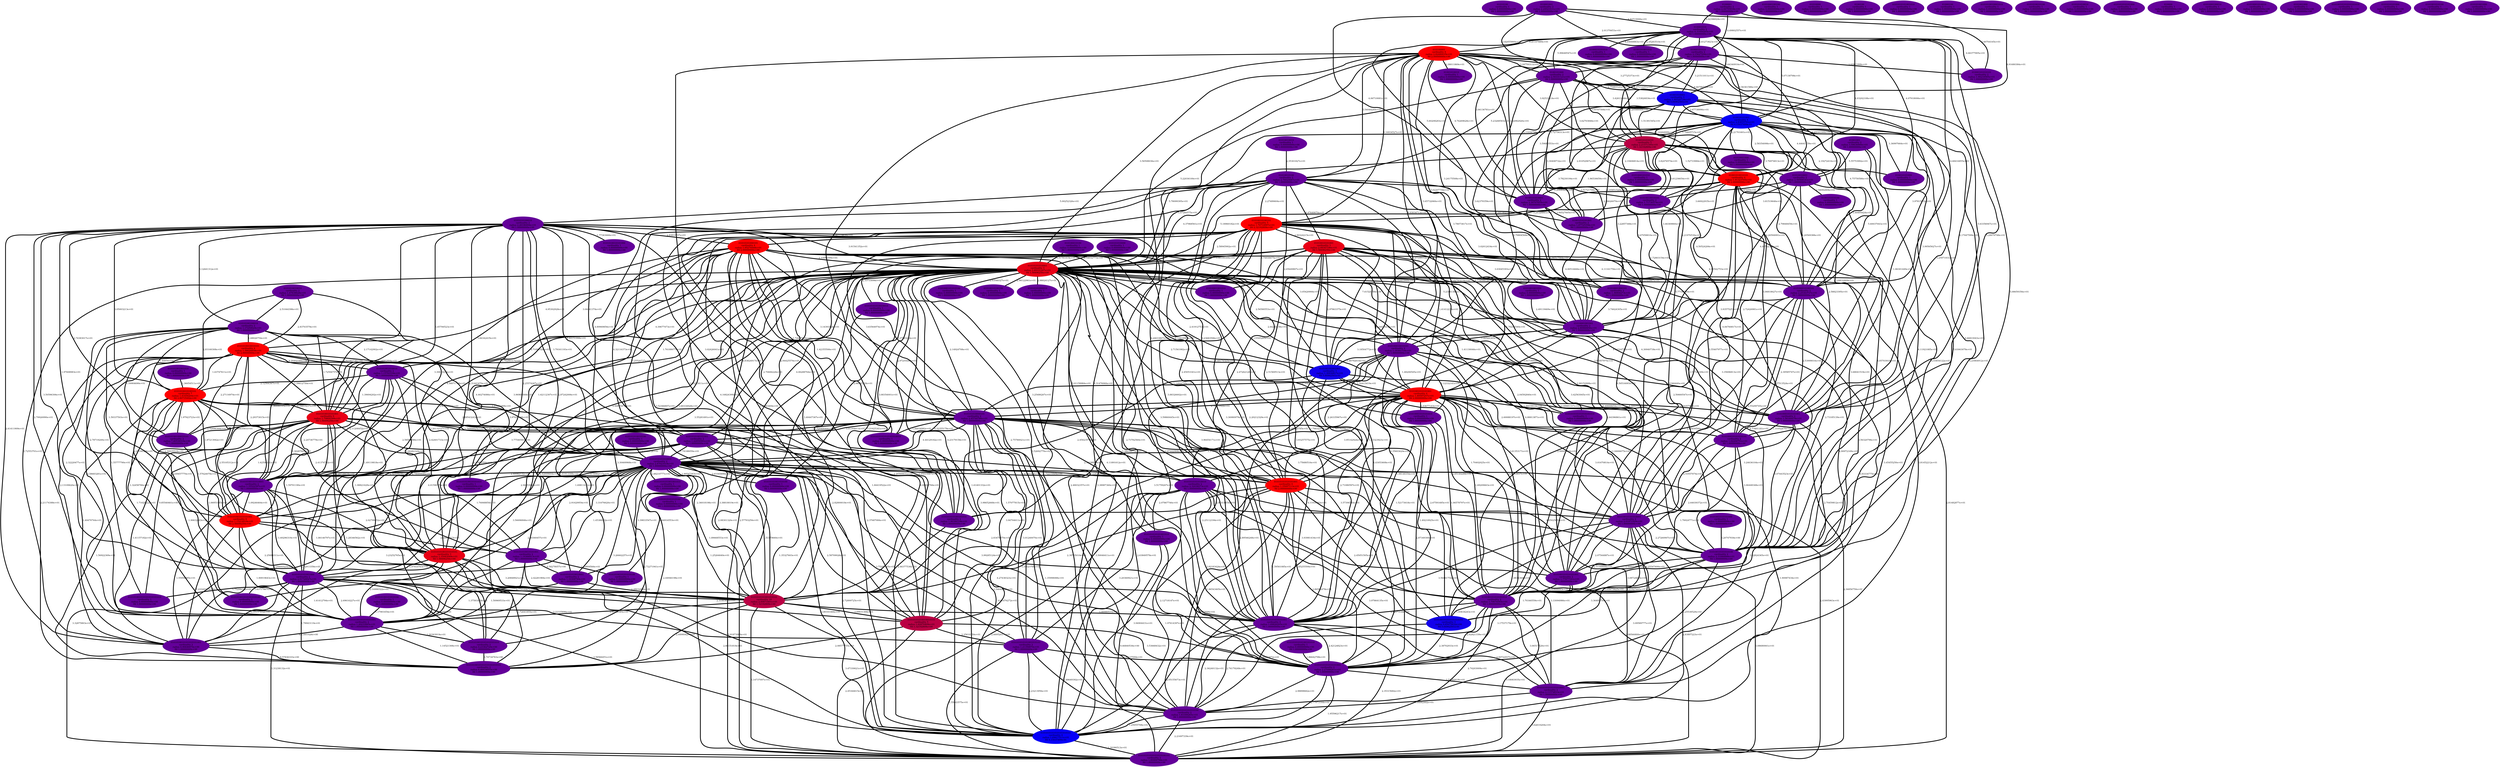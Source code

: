 graph parent_cardinality_optimal_26 {
    edge[style=solid, penwidth="5", labeldistance="10"]
    01010100 [label="01010100\ncardinality 1\nradius 0.00000000e+00\nlfd 1.00000000e+00", color="#64009A", style="filled"]
    01010100100010 [label="01010100100010\ncardinality 2\nradius 1.17250629e+01\nlfd 1.00000000e+00", color="#64009A", style="filled"]
    01001010010 [label="01001010010\ncardinality 1\nradius 0.00000000e+00\nlfd 1.00000000e+00", color="#64009A", style="filled"]
    0100101010101 [label="0100101010101\ncardinality 5\nradius 2.21571185e+01\nlfd 1.32192809e+00", color="#BA0044", style="filled"]
    0101010101010101010010 [label="0101010101010101010010\ncardinality 1\nradius 0.00000000e+00\nlfd 1.00000000e+00", color="#64009A", style="filled"]
    0101000100100 [label="0101000100100\ncardinality 1\nradius 0.00000000e+00\nlfd 1.00000000e+00", color="#64009A", style="filled"]
    010100101010101010101 [label="010100101010101010101\ncardinality 3\nradius 9.85075632e+00\nlfd 5.84962501e-01", color="#1300EB", style="filled"]
    010101010010101001 [label="010101010010101001\ncardinality 2\nradius 1.19366913e+01\nlfd 1.00000000e+00", color="#64009A", style="filled"]
    01010101010101010100101 [label="01010101010101010100101\ncardinality 2\nradius 1.60466788e+01\nlfd 1.00000000e+00", color="#64009A", style="filled"]
    01010101010010010101 [label="01010101010010010101\ncardinality 5\nradius 1.62870409e+01\nlfd 1.32192809e+00", color="#BA0044", style="filled"]
    010101010101010101010 [label="010101010101010101010\ncardinality 1\nradius 0.00000000e+00\nlfd 1.00000000e+00", color="#64009A", style="filled"]
    010100010010101 [label="010100010010101\ncardinality 2\nradius 1.18361734e+01\nlfd 1.00000000e+00", color="#64009A", style="filled"]
    01010000 [label="01010000\ncardinality 1\nradius 0.00000000e+00\nlfd 1.00000000e+00", color="#64009A", style="filled"]
    010101010101001010101 [label="010101010101001010101\ncardinality 2\nradius 1.21356870e+01\nlfd 1.00000000e+00", color="#64009A", style="filled"]
    010101010100101010 [label="010101010100101010\ncardinality 2\nradius 1.90390336e+01\nlfd 1.00000000e+00", color="#64009A", style="filled"]
    0101010101010100 [label="0101010101010100\ncardinality 1\nradius 0.00000000e+00\nlfd 1.00000000e+00", color="#64009A", style="filled"]
    010101001010010 [label="010101001010010\ncardinality 2\nradius 1.15763336e+01\nlfd 1.00000000e+00", color="#64009A", style="filled"]
    01010010101010001 [label="01010010101010001\ncardinality 2\nradius 2.01971929e+01\nlfd 1.00000000e+00", color="#64009A", style="filled"]
    0101010101001000 [label="0101010101001000\ncardinality 2\nradius 2.01726027e+01\nlfd 1.00000000e+00", color="#64009A", style="filled"]
    0100100 [label="0100100\ncardinality 1\nradius 0.00000000e+00\nlfd 1.00000000e+00", color="#64009A", style="filled"]
    0100001 [label="0100001\ncardinality 2\nradius 2.44755838e+01\nlfd 1.00000000e+00", color="#64009A", style="filled"]
    01001001 [label="01001001\ncardinality 2\nradius 3.59636900e+01\nlfd 1.00000000e+00", color="#64009A", style="filled"]
    0101010101001010 [label="0101010101001010\ncardinality 1\nradius 0.00000000e+00\nlfd 1.00000000e+00", color="#64009A", style="filled"]
    01000101010 [label="01000101010\ncardinality 2\nradius 2.15627294e+01\nlfd 1.00000000e+00", color="#64009A", style="filled"]
    0101010100101010101 [label="0101010100101010101\ncardinality 3\nradius 1.35083049e+01\nlfd 1.58496250e+00", color="#E80016", style="filled"]
    01000100 [label="01000100\ncardinality 1\nradius 0.00000000e+00\nlfd 1.00000000e+00", color="#64009A", style="filled"]
    0101010101010101001 [label="0101010101010101001\ncardinality 4\nradius 1.69826205e+01\nlfd 1.00000000e+00", color="#64009A", style="filled"]
    0101010010001010 [label="0101010010001010\ncardinality 1\nradius 0.00000000e+00\nlfd 1.00000000e+00", color="#64009A", style="filled"]
    0101001010101000 [label="0101001010101000\ncardinality 1\nradius 0.00000000e+00\nlfd 1.00000000e+00", color="#64009A", style="filled"]
    0101010101001010101 [label="0101010101001010101\ncardinality 10\nradius 2.00871601e+01\nlfd 1.32192809e+00", color="#BA0044", style="filled"]
    01010101010100101010 [label="01010101010100101010\ncardinality 1\nradius 0.00000000e+00\nlfd 1.00000000e+00", color="#64009A", style="filled"]
    010101001010101010100 [label="010101001010101010100\ncardinality 1\nradius 0.00000000e+00\nlfd 1.00000000e+00", color="#64009A", style="filled"]
    0101000101010100 [label="0101000101010100\ncardinality 1\nradius 0.00000000e+00\nlfd 1.00000000e+00", color="#64009A", style="filled"]
    01010001010101010 [label="01010001010101010\ncardinality 1\nradius 0.00000000e+00\nlfd 1.00000000e+00", color="#64009A", style="filled"]
    0100101000 [label="0100101000\ncardinality 2\nradius 2.50331121e+01\nlfd 1.00000000e+00", color="#64009A", style="filled"]
    0101001010101001 [label="0101001010101001\ncardinality 4\nradius 1.89597257e+01\nlfd 2.00000000e+00", color="#FD0001", style="filled"]
    01001010001 [label="01001010001\ncardinality 3\nradius 1.90520734e+01\nlfd 5.84962501e-01", color="#1300EB", style="filled"]
    01010101010001 [label="01010101010001\ncardinality 3\nradius 3.49331247e+01\nlfd 1.58496250e+00", color="#E80016", style="filled"]
    010010101000 [label="010010101000\ncardinality 1\nradius 0.00000000e+00\nlfd 1.00000000e+00", color="#64009A", style="filled"]
    01010100101010001 [label="01010100101010001\ncardinality 2\nradius 1.35522397e+01\nlfd 1.00000000e+00", color="#64009A", style="filled"]
    0101010101010101000 [label="0101010101010101000\ncardinality 2\nradius 2.27098261e+01\nlfd 1.00000000e+00", color="#64009A", style="filled"]
    0101010010010 [label="0101010010010\ncardinality 2\nradius 1.47838628e+01\nlfd 1.00000000e+00", color="#64009A", style="filled"]
    010100010100 [label="010100010100\ncardinality 1\nradius 0.00000000e+00\nlfd 1.00000000e+00", color="#64009A", style="filled"]
    0101010010100 [label="0101010010100\ncardinality 1\nradius 0.00000000e+00\nlfd 1.00000000e+00", color="#64009A", style="filled"]
    010101010010 [label="010101010010\ncardinality 1\nradius 0.00000000e+00\nlfd 1.00000000e+00", color="#64009A", style="filled"]
    01010001010101001 [label="01010001010101001\ncardinality 2\nradius 1.56160078e+01\nlfd 1.00000000e+00", color="#64009A", style="filled"]
    01010101000101 [label="01010101000101\ncardinality 4\nradius 1.95274448e+01\nlfd 2.00000000e+00", color="#FD0001", style="filled"]
    01010101010010001 [label="01010101010010001\ncardinality 2\nradius 1.10308749e+01\nlfd 1.00000000e+00", color="#64009A", style="filled"]
    010101010101000 [label="010101010101000\ncardinality 1\nradius 0.00000000e+00\nlfd 1.00000000e+00", color="#64009A", style="filled"]
    0101010010010101 [label="0101010010010101\ncardinality 4\nradius 1.58626858e+01\nlfd 2.00000000e+00", color="#FD0001", style="filled"]
    01000101010101 [label="01000101010101\ncardinality 2\nradius 1.90218585e+01\nlfd 1.00000000e+00", color="#64009A", style="filled"]
    010101001010101010101010 [label="010101001010101010101010\ncardinality 1\nradius 0.00000000e+00\nlfd 1.00000000e+00", color="#64009A", style="filled"]
    010000 [label="010000\ncardinality 1\nradius 0.00000000e+00\nlfd 1.00000000e+00", color="#64009A", style="filled"]
    010100101010101001 [label="010100101010101001\ncardinality 2\nradius 1.77977161e+01\nlfd 1.00000000e+00", color="#64009A", style="filled"]
    0101000100010 [label="0101000100010\ncardinality 1\nradius 0.00000000e+00\nlfd 1.00000000e+00", color="#64009A", style="filled"]
    01010101010101001 [label="01010101010101001\ncardinality 4\nradius 1.35097113e+01\nlfd 2.00000000e+00", color="#FD0001", style="filled"]
    010101010010101010 [label="010101010010101010\ncardinality 1\nradius 0.00000000e+00\nlfd 1.00000000e+00", color="#64009A", style="filled"]
    010100010100101 [label="010100010100101\ncardinality 2\nradius 2.25343737e+01\nlfd 1.00000000e+00", color="#64009A", style="filled"]
    01010100101010101001 [label="01010100101010101001\ncardinality 2\nradius 1.20233065e+01\nlfd 1.00000000e+00", color="#64009A", style="filled"]
    010001010 [label="010001010\ncardinality 2\nradius 4.31950205e+01\nlfd 1.00000000e+00", color="#64009A", style="filled"]
    01010001000101 [label="01010001000101\ncardinality 2\nradius 1.36904273e+01\nlfd 1.00000000e+00", color="#64009A", style="filled"]
    0101010010101010101010 [label="0101010010101010101010\ncardinality 2\nradius 4.23362729e+00\nlfd 1.00000000e+00", color="#64009A", style="filled"]
    0100101010100 [label="0100101010100\ncardinality 1\nradius 0.00000000e+00\nlfd 1.00000000e+00", color="#64009A", style="filled"]
    0101010010101010100 [label="0101010010101010100\ncardinality 1\nradius 0.00000000e+00\nlfd 1.00000000e+00", color="#64009A", style="filled"]
    01010001010010 [label="01010001010010\ncardinality 1\nradius 0.00000000e+00\nlfd 1.00000000e+00", color="#64009A", style="filled"]
    01001010101001 [label="01001010101001\ncardinality 2\nradius 1.87725358e+01\nlfd 1.00000000e+00", color="#64009A", style="filled"]
    0101010100010 [label="0101010100010\ncardinality 2\nradius 2.26186494e+01\nlfd 1.00000000e+00", color="#64009A", style="filled"]
    01010101001010100 [label="01010101001010100\ncardinality 1\nradius 0.00000000e+00\nlfd 1.00000000e+00", color="#64009A", style="filled"]
    01010001000 [label="01010001000\ncardinality 1\nradius 0.00000000e+00\nlfd 1.00000000e+00", color="#64009A", style="filled"]
    010010101001 [label="010010101001\ncardinality 4\nradius 2.83855791e+01\nlfd 4.15037499e-01", color="#0700F7", style="filled"]
    010101001001010 [label="010101001001010\ncardinality 1\nradius 0.00000000e+00\nlfd 1.00000000e+00", color="#64009A", style="filled"]
    0100010101010 [label="0100010101010\ncardinality 1\nradius 0.00000000e+00\nlfd 1.00000000e+00", color="#64009A", style="filled"]
    0101001000 [label="0101001000\ncardinality 1\nradius 0.00000000e+00\nlfd 1.00000000e+00", color="#64009A", style="filled"]
    01010010100100 [label="01010010100100\ncardinality 1\nradius 0.00000000e+00\nlfd 1.00000000e+00", color="#64009A", style="filled"]
    0100101001010 [label="0100101001010\ncardinality 1\nradius 0.00000000e+00\nlfd 1.00000000e+00", color="#64009A", style="filled"]
    01010100101010100 [label="01010100101010100\ncardinality 1\nradius 0.00000000e+00\nlfd 1.00000000e+00", color="#64009A", style="filled"]
    0101010100101001 [label="0101010100101001\ncardinality 2\nradius 1.22859391e+01\nlfd 1.00000000e+00", color="#64009A", style="filled"]
    010101010101001010 [label="010101010101001010\ncardinality 1\nradius 0.00000000e+00\nlfd 1.00000000e+00", color="#64009A", style="filled"]
    010100101010101010 [label="010100101010101010\ncardinality 2\nradius 1.79074593e+01\nlfd 1.00000000e+00", color="#64009A", style="filled"]
    01010010010 [label="01010010010\ncardinality 1\nradius 0.00000000e+00\nlfd 1.00000000e+00", color="#64009A", style="filled"]
    010100010101010101 [label="010100010101010101\ncardinality 2\nradius 1.02206751e+01\nlfd 1.00000000e+00", color="#64009A", style="filled"]
    01010101010101010100 [label="01010101010101010100\ncardinality 2\nradius 1.83308265e+01\nlfd 1.00000000e+00", color="#64009A", style="filled"]
    0101010010101010101001 [label="0101010010101010101001\ncardinality 2\nradius 6.90646074e+00\nlfd 1.00000000e+00", color="#64009A", style="filled"]
    01010010100 [label="01010010100\ncardinality 2\nradius 2.76025687e+01\nlfd 1.00000000e+00", color="#64009A", style="filled"]
    0101010010101010101010101 [label="0101010010101010101010101\ncardinality 2\nradius 6.46034055e+00\nlfd 1.00000000e+00", color="#64009A", style="filled"]
    0101000101010 [label="0101000101010\ncardinality 1\nradius 0.00000000e+00\nlfd 1.00000000e+00", color="#64009A", style="filled"]
    01010010101010101010 [label="01010010101010101010\ncardinality 1\nradius 0.00000000e+00\nlfd 1.00000000e+00", color="#64009A", style="filled"]
    01010001001001 [label="01010001001001\ncardinality 2\nradius 2.80968450e+01\nlfd 1.00000000e+00", color="#64009A", style="filled"]
    01010100100010101 [label="01010100100010101\ncardinality 2\nradius 7.40538318e+00\nlfd 1.00000000e+00", color="#64009A", style="filled"]
    01010101010010010 [label="01010101010010010\ncardinality 1\nradius 0.00000000e+00\nlfd 1.00000000e+00", color="#64009A", style="filled"]
    0101010101000 [label="0101010101000\ncardinality 1\nradius 0.00000000e+00\nlfd 1.00000000e+00", color="#64009A", style="filled"]
    0101001010100 [label="0101001010100\ncardinality 1\nradius 0.00000000e+00\nlfd 1.00000000e+00", color="#64009A", style="filled"]
    010101010000 [label="010101010000\ncardinality 1\nradius 0.00000000e+00\nlfd 1.00000000e+00", color="#64009A", style="filled"]
    010100001 [label="010100001\ncardinality 4\nradius 2.82480035e+01\nlfd 2.00000000e+00", color="#FD0001", style="filled"]
    01001010010101 [label="01001010010101\ncardinality 4\nradius 1.91323705e+01\nlfd 2.00000000e+00", color="#FD0001", style="filled"]
    0101010101010001 [label="0101010101010001\ncardinality 2\nradius 2.87023518e+01\nlfd 1.00000000e+00", color="#64009A", style="filled"]
    010100101001001 [label="010100101001001\ncardinality 3\nradius 1.30936817e+01\nlfd 5.84962501e-01", color="#1300EB", style="filled"]
    0101010010101001 [label="0101010010101001\ncardinality 6\nradius 1.79809399e+01\nlfd 1.58496250e+00", color="#E80016", style="filled"]
    01010101010101010001 [label="01010101010101010001\ncardinality 2\nradius 2.11574833e+01\nlfd 1.00000000e+00", color="#64009A", style="filled"]
    0101010101001001010 [label="0101010101001001010\ncardinality 1\nradius 0.00000000e+00\nlfd 1.00000000e+00", color="#64009A", style="filled"]
    01010010001 [label="01010010001\ncardinality 2\nradius 2.59568141e+01\nlfd 1.00000000e+00", color="#64009A", style="filled"]
    0101010101010010 [label="0101010101010010\ncardinality 2\nradius 2.32038273e+01\nlfd 1.00000000e+00", color="#64009A", style="filled"]
    01010010101001 [label="01010010101001\ncardinality 3\nradius 2.08347186e+01\nlfd 1.58496250e+00", color="#E80016", style="filled"]
    01010010100101 [label="01010010100101\ncardinality 5\nradius 1.76714997e+01\nlfd 2.32192809e+00", color="#FE0000", style="filled"]
    010101001000 [label="010101001000\ncardinality 1\nradius 0.00000000e+00\nlfd 1.00000000e+00", color="#64009A", style="filled"]
    0101010101010101010101 [label="0101010101010101010101\ncardinality 4\nradius 1.69617511e+01\nlfd 4.15037499e-01", color="#0700F7", style="filled"]
    0101010010101000 [label="0101010010101000\ncardinality 1\nradius 0.00000000e+00\nlfd 1.00000000e+00", color="#64009A", style="filled"]
    010101001010101001 [label="010101001010101001\ncardinality 6\nradius 1.15214018e+01\nlfd 2.58496250e+00", color="#FE0000", style="filled"]
    0101010010100101 [label="0101010010100101\ncardinality 7\nradius 1.41656204e+01\nlfd 2.80735492e+00", color="#FE0000", style="filled"]
    010101010000101 [label="010101010000101\ncardinality 2\nradius 2.45744786e+01\nlfd 1.00000000e+00", color="#64009A", style="filled"]
    0100101010001 [label="0100101010001\ncardinality 2\nradius 2.39707655e+01\nlfd 1.00000000e+00", color="#64009A", style="filled"]
    01010001001010 [label="01010001001010\ncardinality 1\nradius 0.00000000e+00\nlfd 1.00000000e+00", color="#64009A", style="filled"]
    01010101000010 [label="01010101000010\ncardinality 1\nradius 0.00000000e+00\nlfd 1.00000000e+00", color="#64009A", style="filled"]
    01010010010101 [label="01010010010101\ncardinality 2\nradius 1.71730574e+01\nlfd 1.00000000e+00", color="#64009A", style="filled"]
    0101001001010 [label="0101001001010\ncardinality 1\nradius 0.00000000e+00\nlfd 1.00000000e+00", color="#64009A", style="filled"]
    010001001 [label="010001001\ncardinality 2\nradius 2.24921631e+01\nlfd 1.00000000e+00", color="#64009A", style="filled"]
    01010010101010100 [label="01010010101010100\ncardinality 2\nradius 2.31846846e+01\nlfd 1.00000000e+00", color="#64009A", style="filled"]
    010101010010100 [label="010101010010100\ncardinality 1\nradius 0.00000000e+00\nlfd 1.00000000e+00", color="#64009A", style="filled"]
    01010010101001 -- 01010101010101001 [label="2.51569513e+01"]
    0100101010101 -- 010010101000 [label="2.19272410e+01"]
    01010001001010 -- 010100101001001 [label="1.15595285e+01"]
    0101010100010 -- 0101010101010101001 [label="3.59860445e+01"]
    01010010100101 -- 0101010101010101001 [label="2.20212329e+01"]
    01010100100010 -- 0101010010100101 [label="1.44854375e+01"]
    01010101010001 -- 01010001001010 [label="2.03186048e+01"]
    0100101010101 -- 010100010100101 [label="2.79848459e+01"]
    010010101001 -- 01010101010001 [label="5.78099395e+01"]
    010101010010101001 -- 0101010101001010101 [label="2.42281984e+01"]
    01010101010001 -- 010100101010101010 [label="3.40108086e+01"]
    01010100100010 -- 0101010010101001 [label="1.72594757e+01"]
    0100101010101 -- 01001010010101 [label="1.52733984e+01"]
    010101010000101 -- 0101010101010101010010 [label="1.84836982e+01"]
    0101001010101001 -- 0101010101010101001 [label="1.52173618e+01"]
    0101010101010010 -- 01010010101010100 [label="4.45025651e+01"]
    0101010100101010101 -- 0101010101001010101 [label="3.20848921e+01"]
    010100101010101010101 -- 0101010101010101000 [label="2.38702933e+01"]
    0101010010100101 -- 0101010100101010101 [label="2.55105312e+01"]
    01010010101001 -- 0101010101010101010101 [label="3.38987360e+01"]
    0101010101010001 -- 010101010100101010 [label="4.00690766e+01"]
    01010001010101001 -- 01010010101010001 [label="3.24636104e+01"]
    010001010 -- 0100101010001 [label="6.04136781e+01"]
    01010100100010 -- 0101010010010101 [label="1.68026754e+01"]
    01010101010001 -- 0101010101010101010010 [label="2.97255446e+01"]
    01010010101010001 -- 0101010101010101001 [label="3.56401754e+01"]
    01010101000101 -- 01010101010001 [label="2.33080394e+01"]
    010101010101001010 -- 0101010101010101000 [label="2.12718147e+01"]
    01010101010001 -- 01010001001001 [label="5.23141386e+01"]
    01010101010001 -- 0101010101010101000 [label="4.11891612e+01"]
    010100010101010101 -- 01010010101010100 [label="3.06448348e+01"]
    01001010001 -- 010100010100101 [label="3.97815032e+01"]
    0100101000 -- 0100101010001 [label="2.11036798e+01"]
    0100001 -- 01000101010101 [label="2.60764165e+01"]
    010100101010101010 -- 01010101010101010100101 [label="3.18083935e+01"]
    0101001010101001 -- 010101010100101010 [label="3.37869901e+01"]
    0101010101010001 -- 0101010101001001010 [label="2.48210777e+01"]
    010100001 -- 01010010100101 [label="4.16934527e+01"]
    0101010010101001 -- 0101010010101010101010 [label="1.28346562e+01"]
    0100101000 -- 01001010010101 [label="3.62703846e+01"]
    0101010010010101 -- 010101001010101001 [label="2.18563561e+01"]
    01010100100010 -- 010101001010101001 [label="1.59337503e+01"]
    01010101010001 -- 01010101010010010 [label="2.33733096e+01"]
    010010101001 -- 010100010010101 [label="3.79804568e+01"]
    01000101010 -- 01001010001 [label="3.21511011e+01"]
    0100101000 -- 01010001010101001 [label="3.99565627e+01"]
    0100101010101 -- 0100101010001 [label="3.78230194e+01"]
    0101010101001010101 -- 0101010101010101010101 [label="3.47330621e+01"]
    01010101000101 -- 0101010010101001 [label="3.66342435e+01"]
    0101010100010 -- 010101010010101001 [label="2.25574267e+01"]
    01010101010001 -- 01010010100100 [label="2.98122961e+01"]
    0101010100101010101 -- 0101010010101010101001 [label="1.61412794e+01"]
    0101001010101001 -- 01010101010101010001 [label="3.62824365e+01"]
    01010101010101010001 -- 01010101010101010100101 [label="3.62610204e+01"]
    0101010010100101 -- 01010100100010101 [label="1.97923723e+01"]
    010100010100101 -- 01010010101010001 [label="2.55299745e+01"]
    0101010010010 -- 01010100100010 [label="2.51044398e+01"]
    010101010101001010101 -- 0101010101010101000 [label="2.63137094e+01"]
    01010101010001 -- 01010101010101010001 [label="4.93334775e+01"]
    010101010000101 -- 01010101010101010100 [label="1.35998088e+01"]
    0101010101010101010101 -- 01010101010101010100101 [label="1.39386513e+01"]
    0101010101010001 -- 0101010010101010101001 [label="2.72913356e+01"]
    010010101001 -- 01010001010101001 [label="1.86301449e+01"]
    0101010010010101 -- 010101001010101010101010 [label="1.55777790e+01"]
    01010010101001 -- 0101010101010001 [label="4.83824917e+01"]
    01010010010101 -- 01010010101010100 [label="3.68041519e+01"]
    010100101010101010 -- 010100101010101010101 [label="1.93634243e+01"]
    0101010010100101 -- 01010101010010010101 [label="2.82800018e+01"]
    0101010101010010 -- 01010010101010001 [label="4.11930662e+01"]
    010001010 -- 0100101010101 [label="4.97112291e+01"]
    0101010100010 -- 0101010100101010101 [label="2.31443470e+01"]
    0101010101010101000 -- 01010101010101010100 [label="2.98898662e+01"]
    01010010101010001 -- 01010010101010100 [label="2.27260907e+01"]
    01010101010001 -- 010100010100101 [label="5.38616988e+01"]
    0100101010101 -- 01010101010001 [label="5.67260575e+01"]
    0101010010101001 -- 0101010010101010101010101 [label="1.56922369e+01"]
    01010101010010010101 -- 010101010101001010101 [label="2.25610350e+01"]
    010001010 -- 010100001 [label="6.21107889e+01"]
    01010101010001 -- 010101010101001010 [label="3.25486267e+01"]
    01010001010101010 -- 0101010101010101001 [label="1.49210925e+01"]
    0101010010010101 -- 0101010010101010101001 [label="2.13109620e+01"]
    01010101000101 -- 01010100101010001 [label="3.30610254e+01"]
    0101010100101010101 -- 0101010101010101010101 [label="2.66151818e+01"]
    01010101010001 -- 010101001010010 [label="4.39677473e+01"]
    01010101010001 -- 01010100101010101001 [label="3.77540581e+01"]
    0100101000 -- 01010010100 [label="5.23268583e+01"]
    0101010101010010 -- 01010101010010010101 [label="3.34523766e+01"]
    0101010100010 -- 01010100100010 [label="3.12641312e+01"]
    01010101000101 -- 010101010000101 [label="1.72467620e+01"]
    01010100101010100 -- 01010100101010101001 [label="1.17901654e+01"]
    0101010010100101 -- 0101010010101001 [label="1.34810237e+01"]
    0101010100010 -- 010101001010101001 [label="1.97608983e+01"]
    010101001010010 -- 010101001010101001 [label="2.24736779e+01"]
    010101010000101 -- 0101010101001010101 [label="3.98652668e+01"]
    010001010 -- 0100101000 [label="5.99648547e+01"]
    01010010100 -- 01010001001001 [label="3.02012434e+01"]
    0101010101010001 -- 010101001010101001 [label="2.94853964e+01"]
    0101001010101001 -- 010100101010101001 [label="3.22310037e+01"]
    0101001010101001 -- 010101010000101 [label="2.74911022e+01"]
    01010010101001 -- 010100101010101001 [label="2.49681337e+01"]
    010100001 -- 0100101000 [label="3.24759311e+01"]
    01010101000101 -- 01010101010101010001 [label="3.45455250e+01"]
    01001010001 -- 0100101010101 [label="1.51391545e+01"]
    0101010101010001 -- 01010101001010100 [label="2.61045896e+01"]
    0101010101010001 -- 0101010101010101000 [label="4.27438323e+01"]
    010001010 -- 010100010100101 [label="4.68416855e+01"]
    0101010101010101000 -- 0101010101010101010101 [label="2.77973164e+01"]
    01001010101001 -- 01010001001001 [label="4.00516666e+01"]
    010101010000101 -- 0101010101010101000 [label="3.50046411e+01"]
    01001010010101 -- 01001010101001 [label="3.66922935e+01"]
    0101010101010001 -- 0101010101010101010101 [label="3.80161466e+01"]
    01010010101001 -- 01010010101010001 [label="2.90152908e+01"]
    01010101010001 -- 010100101010101001 [label="4.88813871e+01"]
    0100101010001 -- 01010001010101001 [label="3.93575253e+01"]
    01010010101010100 -- 010100101010101001 [label="2.44607359e+01"]
    01010010100 -- 0101010101010001 [label="4.89969856e+01"]
    01010010100 -- 0101010101001010101 [label="3.65223411e+01"]
    010101010010101001 -- 01010101010010001 [label="6.58278057e+00"]
    010100010010101 -- 01010001010101010 [label="1.12332141e+01"]
    01010100101010101001 -- 0101010010101010101010101 [label="1.14521308e+01"]
    0101010101010010 -- 0101010101010101000 [label="1.96543405e+01"]
    01010010100101 -- 0101001010101001 [label="1.41412234e+01"]
    010010101001 -- 010100101010101010 [label="4.23064912e+01"]
    010101001010101001 -- 0101010101001000 [label="2.25004311e+01"]
    010100010101010101 -- 01010010101010001 [label="2.53557074e+01"]
    010100001 -- 010100010100101 [label="4.75750586e+01"]
    0101010100010 -- 0101010101010101010101 [label="3.95015987e+01"]
    0100101010101 -- 01001010101001 [label="2.45851520e+01"]
    01010010100 -- 01010010101001 [label="4.47649070e+01"]
    01010101000101 -- 010101001010010 [label="3.04441374e+01"]
    0101010101001000 -- 0101010010101010101001 [label="2.05157452e+01"]
    010001010 -- 010010101001 [label="5.07138798e+01"]
    0101010100010 -- 010101010010101010 [label="1.76280317e+01"]
    010100001 -- 01001010001 [label="3.27725373e+01"]
    01010101010001 -- 0101010100101001 [label="2.94425576e+01"]
    0101010100101010101 -- 0101010010101010101010101 [label="1.72641855e+01"]
    0101010101010101001 -- 0101010101010101000 [label="2.42124823e+01"]
    01010010100101 -- 010101010000101 [label="3.63564974e+01"]
    01010101010001 -- 010101010010101001 [label="3.60334928e+01"]
    0101010010101001 -- 010101001010101010101010 [label="9.85540461e+00"]
    010101001010010 -- 0101010010101001 [label="1.39694202e+01"]
    01001010001 -- 01001010101001 [label="3.30408732e+01"]
    010101010101001010101 -- 0101010101010101010101 [label="2.23213956e+01"]
    0101010010010101 -- 01010101010010010101 [label="2.26560831e+01"]
    01010100100010 -- 0101010101010001 [label="3.96969848e+01"]
    0101010100010 -- 0101010101001000 [label="3.50596306e+01"]
    010001010 -- 01000101010 [label="4.61273823e+01"]
    01010010100 -- 01010101010001 [label="4.37968561e+01"]
    010101001001010 -- 0101010010100101 [label="1.36054511e+01"]
    01010010100 -- 01010010010101 [label="3.51721708e+01"]
    0101010010101001 -- 0101010100101010101 [label="2.28739634e+01"]
    010101010000101 -- 0101010101010101001 [label="2.25112194e+01"]
    0101010010100101 -- 01010100101010101001 [label="1.71626222e+01"]
    01001010010101 -- 01010001001001 [label="4.50524206e+01"]
    01010010100 -- 010101010100101010 [label="3.02426041e+01"]
    01010101000101 -- 0101010101001010101 [label="3.40447367e+01"]
    010010101001 -- 010010101000 [label="1.36997664e+01"]
    01010100101010001 -- 0101010101001000 [label="1.60296319e+01"]
    01010010101001 -- 010100101001001 [label="2.97863375e+01"]
    0101001010101001 -- 01010101010101010100101 [label="2.36856750e+01"]
    01001010010101 -- 010100101010101001 [label="3.52726169e+01"]
    010100101001001 -- 01010101010101001 [label="1.79032260e+01"]
    01000101010 -- 01000101010101 [label="3.93811998e+01"]
    01010101010001 -- 01010010101010100 [label="4.30037719e+01"]
    0101010010101001 -- 01010101010010010101 [label="2.37687084e+01"]
    01010101000101 -- 01010101010101001 [label="2.45053341e+01"]
    010101010000101 -- 0101010101001000 [label="4.01596775e+01"]
    01010010100 -- 01010010100101 [label="2.27489604e+01"]
    0101010101010010 -- 010101010101001010101 [label="3.20360921e+01"]
    01001010001 -- 01010001000101 [label="2.56626070e+01"]
    010101010010100 -- 0101010101010001 [label="2.41833972e+01"]
    010101010000 -- 01010101010001 [label="2.54032773e+01"]
    01000101010 -- 0100101010101 [label="3.53826836e+01"]
    0101010101010001 -- 01010101010101010100101 [label="3.32875803e+01"]
    0101010010101001 -- 0101010101001010101 [label="3.38818019e+01"]
    01010010101010001 -- 010100101010101010 [label="2.71169006e+01"]
    010100010010101 -- 010100010101010101 [label="2.04592840e+01"]
    0101010100010 -- 01010100101010101001 [label="2.79926990e+01"]
    0101010010010101 -- 0101010101001000 [label="2.25108529e+01"]
    0101001010101001 -- 0101010101001010101 [label="3.51759207e+01"]
    01010101010101001 -- 010101010100101010 [label="2.81414854e+01"]
    010010101001 -- 01010001000 [label="2.21701601e+01"]
    01001010010101 -- 010100010100101 [label="2.26594991e+01"]
    01010010100101 -- 010100101010101010 [label="2.49008654e+01"]
    0101010101010001 -- 01010101010101001 [label="3.14122635e+01"]
    01010101010001 -- 0101010101010001 [label="4.06288764e+01"]
    01010010100101 -- 01010001001001 [label="3.03045393e+01"]
    0101010101010001 -- 010101010010101001 [label="3.31676620e+01"]
    010100101010101001 -- 010100101010101010 [label="2.63444093e+01"]
    01010101010001 -- 01010101010101001 [label="2.12844709e+01"]
    01000101010 -- 01001010101001 [label="3.72758313e+01"]
    010100010010101 -- 0101001010101001 [label="1.48206545e+01"]
    010101001010101001 -- 0101010100101010101 [label="1.86146797e+01"]
    0101001010101001 -- 01010001010101001 [label="3.20357987e+01"]
    0101001010101001 -- 010100101010101010101 [label="2.67591685e+01"]
    0101010101010101001 -- 01010101010101010100 [label="2.36240132e+01"]
    0101010100101001 -- 0101010101010101001 [label="2.83478870e+01"]
    010101010000101 -- 01010101010010010101 [label="3.94704611e+01"]
    010100101010101010 -- 0101010101010101000 [label="2.82821339e+01"]
    01010010101010001 -- 01010101010101010100 [label="3.09589777e+01"]
    0101010101010010 -- 01010101010101010001 [label="3.97864135e+01"]
    0101010010100101 -- 010101010010101001 [label="2.41374792e+01"]
    0101010010101001 -- 0101010100101001 [label="2.76906825e+01"]
    010100101010101010 -- 0101010101010101001 [label="2.12073148e+01"]
    01010010101001 -- 010100010100101 [label="4.11161756e+01"]
    010001010 -- 010010101000 [label="4.07918006e+01"]
    010100010010101 -- 01010101010101010100 [label="2.89546248e+01"]
    010100101010101010 -- 0101010101010101010101 [label="2.74203009e+01"]
    010010101001 -- 01010010101010100 [label="4.66833043e+01"]
    0101001010101001 -- 0101010101010101000 [label="2.87349300e+01"]
    01010101010010010101 -- 0101010010101010101010101 [label="2.08577755e+01"]
    010101010000101 -- 0101010100101010101 [label="2.42609604e+01"]
    01010010101010001 -- 010100101010101010101 [label="1.68343666e+01"]
    0101010100101001 -- 0101010101010101010101 [label="2.72899725e+01"]
    01010010101001 -- 0101001010101001 [label="2.24925432e+01"]
    010100001 -- 01010010101010001 [label="4.12322907e+01"]
    0101010101010001 -- 010101010101001010101 [label="3.75267305e+01"]
    01010001010101001 -- 01010010101010100 [label="3.07443523e+01"]
    0100101000 -- 01001010001 [label="2.75483121e+01"]
    010001010 -- 01001010101001 [label="5.60208283e+01"]
    01010101010001 -- 0101010010101010101010 [label="3.88939623e+01"]
    01010101000101 -- 010100101010101010 [label="3.36980979e+01"]
    01000101010 -- 01001010010101 [label="3.78585182e+01"]
    01010101010101001 -- 01010101010101010100101 [label="2.08566800e+01"]
    01010010101010001 -- 01010101010101010100101 [label="3.08680061e+01"]
    01010101010101001 -- 010100101010101010 [label="2.45051505e+01"]
    01010100101010101001 -- 0101010010101010101001 [label="8.11461028e+00"]
    0101010100010 -- 0101010010100101 [label="3.05003213e+01"]
    01010100100010 -- 01010100101010101001 [label="2.32220477e+01"]
    010100010101010101 -- 010100101010101010 [label="1.76024771e+01"]
    010001001 -- 0100101010001 [label="4.06710081e+01"]
    01010100101010001 -- 010101001010101001 [label="1.09246464e+01"]
    0101010101001000 -- 0101010101010101010101 [label="3.58566451e+01"]
    010101010100101010 -- 0101010101001010101 [label="2.46377536e+01"]
    0101010101010010 -- 0101010101010101001 [label="3.92183426e+01"]
    01010101000101 -- 010101010101001010101 [label="2.75780021e+01"]
    0101010101010001 -- 0101010100101010101 [label="2.91629954e+01"]
    010100101001001 -- 01010010101010100 [label="3.14606675e+01"]
    01010100101010101001 -- 0101010010101010101010 [label="1.26363919e+01"]
    01010101000101 -- 0101010100101010101 [label="1.62112307e+01"]
    010100001 -- 010100010010101 [label="3.65732060e+01"]
    010101010000101 -- 01010101010101010100101 [label="2.43995963e+01"]
    01010001000 -- 01010001001001 [label="2.21976530e+01"]
    01010010101001 -- 010100101010101010101 [label="2.78518258e+01"]
    010101010000101 -- 010101010101001010101 [label="3.01240070e+01"]
    01010010001 -- 010100010100101 [label="4.20569388e+01"]
    01010101000101 -- 0101010101010001 [label="3.25520737e+01"]
    01010010100101 -- 01010101010101001 [label="1.48174323e+01"]
    0101010010101001 -- 0101010010101010101001 [label="1.41157182e+01"]
    01001010001 -- 0100101010001 [label="3.59680553e+01"]
    010001010 -- 010100101010101001 [label="5.77162516e+01"]
    01001010001 -- 010010101001 [label="2.67738996e+01"]
    010101010010101001 -- 01010100101010101001 [label="1.28757951e+01"]
    01010010100101 -- 010100101001001 [label="7.61524786e+00"]
    01010010101001 -- 0101010101010010 [label="2.47262128e+01"]
    0100101010101 -- 01010001000101 [label="3.22857368e+01"]
    01010101010001 -- 01010001000101 [label="4.76398489e+01"]
    01010010100101 -- 010101010100101010 [label="2.70684226e+01"]
    010101010101001010101 -- 01010101010101010100 [label="2.48649392e+01"]
    010101001010010 -- 0101010100101010101 [label="2.04282329e+01"]
    0101010101010001 -- 01010100101010001 [label="2.40082132e+01"]
    010101010000101 -- 01010101010101001 [label="2.87442064e+01"]
    010001001 -- 010010101001 [label="4.91680384e+01"]
    010100010010101 -- 010100101001001 [label="1.90792610e+01"]
    01010010001 -- 01010010010101 [label="3.08147059e+01"]
    0101001010101001 -- 0101010101010001 [label="4.32355178e+01"]
    010001010 -- 0100010101010 [label="4.05648863e+01"]
    01010001001001 -- 010100010010101 [label="3.26568385e+01"]
    010101010000101 -- 01010101010101010001 [label="4.25547400e+01"]
    01010100100010 -- 0101010100101010101 [label="2.26132107e+01"]
    010001010 -- 01010010101010001 [label="6.13542753e+01"]
    0101010010010101 -- 0101010010101010101010 [label="1.98821629e+01"]
    010101010010101001 -- 0101010010101010100 [label="1.10809566e+01"]
    01010001001001 -- 010100101010101010 [label="4.00972169e+01"]
    010010101001 -- 01010010010101 [label="3.82476574e+01"]
    0100101010101 -- 01010001001001 [label="3.67058810e+01"]
    01010010010101 -- 01010001001001 [label="1.72803154e+01"]
    0101010010100101 -- 0101010101010001 [label="3.48118328e+01"]
    010101001010010 -- 0101010010100101 [label="2.12564367e+01"]
    0101010101010001 -- 01010100101010101001 [label="3.26662257e+01"]
    01010010101001 -- 01010001001001 [label="4.77859812e+01"]
    0101010010010101 -- 0101010100101010101 [label="2.42401733e+01"]
    010101010000101 -- 0101010101010101010101 [label="1.54640260e+01"]
    01010100101010001 -- 0101010100101010101 [label="2.02799852e+01"]
    01010010101001 -- 01010101010101010100101 [label="2.81482877e+01"]
    010100101010101010 -- 01010101010101010001 [label="3.06517520e+01"]
    01010001001001 -- 01010001010101001 [label="3.35696813e+01"]
    010100101010101001 -- 0101010101010101000 [label="3.17537179e+01"]
    010100001 -- 010101010000101 [label="3.67774836e+01"]
    010100101010101010101 -- 01010101010101010100 [label="2.74179248e+01"]
    01010010100 -- 010100101010101010 [label="4.50516093e+01"]
    0100101010101 -- 010100010101010101 [label="3.06818627e+01"]
    010001001 -- 01000101010 [label="2.01370653e+01"]
    0101010101010001 -- 0101010101001010101 [label="1.89668553e+01"]
    010101010101001010 -- 01010101010101010100101 [label="9.46840536e+00"]
    01010100101010001 -- 01010100101010101001 [label="2.24495523e+01"]
    01010010100101 -- 0101010101010101000 [label="3.93257575e+01"]
    0101010101001000 -- 010101010101001010101 [label="3.22335896e+01"]
    01010010101010100 -- 0101010101010101000 [label="4.25538529e+01"]
    01010100101010001 -- 0101010010101010101001 [label="1.55956885e+01"]
    01010101010001 -- 01010101010010010101 [label="4.23179158e+01"]
    01010010100 -- 010100010010101 [label="3.67109112e+01"]
    01010010100101 -- 01010101000101 [label="3.46403363e+01"]
    0101010010101001 -- 01010100101010101001 [label="1.90632683e+01"]
    0101010010010101 -- 0101010010101010101010101 [label="2.21174388e+01"]
    01010101010001 -- 01010101010010001 [label="3.55281691e+01"]
    01010101010001 -- 01010101001010100 [label="2.98063718e+01"]
    010001010 -- 01001010010101 [label="4.03202108e+01"]
    010100010100101 -- 010100010101010101 [label="2.39585747e+01"]
    01010010010 -- 01010010100 [label="2.35301827e+01"]
    0101010010101001 -- 01010100101010001 [label="1.30287605e+01"]
    01010101010001 -- 01010001010101001 [label="4.30940738e+01"]
    01010101000101 -- 0101010101010101001 [label="2.25265133e+01"]
    0100101010001 -- 01010001001001 [label="4.06517564e+01"]
    01010101010001 -- 010101010000101 [label="2.14924708e+01"]
    01010010100101 -- 01010001001010 [label="1.74938475e+01"]
    010001010 -- 010100010101010101 [label="5.29079748e+01"]
    01010101000101 -- 0101010101010101010010 [label="1.42355506e+01"]
    010100010101010101 -- 010100101010101001 [label="2.64039372e+01"]
    0101010010010 -- 0101010010100101 [label="2.83160308e+01"]
    0101010101001000 -- 01010101010010010101 [label="2.31003636e+01"]
    01010101000101 -- 0101010101001000 [label="2.80199340e+01"]
    010100001 -- 01010001010101001 [label="4.17047599e+01"]
    0101010010010 -- 0101010010101001 [label="3.18882894e+01"]
    01010101010001 -- 010101001010101001 [label="4.46274086e+01"]
    010001010 -- 01010001010101001 [label="5.63356947e+01"]
    01010101010101001 -- 01010101010101010100 [label="2.95522926e+01"]
    01000101010 -- 0100101000 [label="3.20560946e+01"]
    010010101001 -- 0100101010101 [label="1.70605715e+01"]
    01010010100101 -- 010101010101010101010 [label="1.76296540e+01"]
    010100010010101 -- 0101010101010101010101 [label="2.63849578e+01"]
    01010010100101 -- 0101010101010001 [label="4.32116373e+01"]
    0101010101010100 -- 0101010101001010101 [label="1.25264640e+01"]
    0101001010101000 -- 01010010101010100 [label="6.20747936e+00"]
    01010010100101 -- 01010010101001 [label="2.90324215e+01"]
    01010010101010001 -- 0101010101010101000 [label="3.36409750e+01"]
    0101010101010010 -- 0101010101010101010101 [label="3.94904431e+01"]
    01010010100101 -- 0101010101010101010101 [label="2.99581842e+01"]
    010100101010101010 -- 01010101010101010100 [label="2.90462872e+01"]
    01010010010101 -- 01010010100101 [label="3.24326841e+01"]
    01010010100101 -- 0101010101001010101 [label="3.26043494e+01"]
    01001010001 -- 01010010001 [label="4.48040300e+01"]
    0101010100101001 -- 010101001010101001 [label="2.32318230e+01"]
    0101010100010 -- 0101010101010001 [label="3.79161193e+01"]
    010100010100101 -- 0101001010101001 [label="4.10324725e+01"]
    0101010100101010101 -- 01010100101010101001 [label="2.16990322e+01"]
    0100001 -- 010001010 [label="4.02396024e+01"]
    01010010001 -- 0100101010100 [label="2.54092404e+01"]
    010100101001001 -- 010100101010101010 [label="2.65140246e+01"]
    01010101010101001 -- 0101010101001010101 [label="2.38765010e+01"]
    01010101010001 -- 01010101010101010100101 [label="2.57793250e+01"]
    0101001010101001 -- 01010010101010001 [label="2.61353171e+01"]
    010010101001 -- 01010001001001 [label="3.46369860e+01"]
    010100101001001 -- 010101010100101010 [label="2.45023570e+01"]
    010100001 -- 0101010101010101010101 [label="4.16824399e+01"]
    01010101000101 -- 01010101010101010100101 [label="2.36018198e+01"]
    01010001001001 -- 0101010101010101001 [label="4.43053608e+01"]
    01010101010001 -- 010101010101010101010 [label="1.41130046e+01"]
    01010101000101 -- 01010101010010010101 [label="3.52040040e+01"]
    010101001010010 -- 01010101010010010101 [label="1.84419522e+01"]
    010010101001 -- 01001010101001 [label="1.96530659e+01"]
    0101010101010010 -- 01010101010101010100101 [label="2.66952037e+01"]
    010101001010010 -- 01010100101010001 [label="2.11208452e+01"]
    0101010100101001 -- 0101010101010001 [label="1.74188059e+01"]
    01001001 -- 01010010001 [label="5.55753992e+01"]
    0101010010101010101010 -- 0101010010101010101010101 [label="6.74734763e+00"]
    01010010100101 -- 01010101010001 [label="2.58945902e+01"]
    0101010010010101 -- 01010100100010101 [label="2.27116974e+01"]
    0100101000 -- 01010101010001 [label="5.22036100e+01"]
    0101010101001000 -- 0101010010101010101010101 [label="1.78943119e+01"]
    01010101010001 -- 0101010101010101010101 [label="1.57077815e+01"]
    0100101000 -- 010010101001 [label="3.42611646e+01"]
    01010101010001 -- 0101010101001000 [label="3.97029168e+01"]
    010100001 -- 01010101010001 [label="3.56508036e+01"]
    0101010101001010101 -- 0101010101010101001 [label="3.46980533e+01"]
    0101010100010 -- 01010101010001 [label="3.91541352e+01"]
    0101010101001000 -- 0101010010101010101010 [label="1.93224248e+01"]
    01010100100010 -- 0101010101001000 [label="2.78719249e+01"]
    010010101001 -- 010100010101010101 [label="2.75937493e+01"]
    01010010100 -- 0101001010101001 [label="3.62783214e+01"]
    010100001 -- 0100101010001 [label="4.74269628e+01"]
    0100101010101 -- 01010010010101 [label="3.61236654e+01"]
    0101001001010 -- 01010001001001 [label="2.49119469e+01"]
    01000101010 -- 010010101001 [label="3.56361586e+01"]
    0101010101010001 -- 0101010010101010100 [label="2.64916553e+01"]
    0101010101010101001 -- 0101010101010101010101 [label="2.05155673e+01"]
    0101010100101001 -- 01010100101010001 [label="2.17862594e+01"]
    01010101010101010001 -- 01010101010101010100 [label="3.84062482e+01"]
    01010010101001 -- 01010010101010100 [label="2.50660547e+01"]
    010101010101001010101 -- 01010101010101010100101 [label="1.55043575e+01"]
    01010101010010010101 -- 0101010101010101000 [label="3.53668432e+01"]
    010100010100 -- 01010101010001 [label="3.31781419e+01"]
    010100001 -- 01001010010101 [label="3.20588069e+01"]
    0101010010010 -- 0101010010010101 [label="2.83703578e+01"]
    0101010100101001 -- 01010101010101001 [label="2.39188984e+01"]
    0101010101001000 -- 01010101010101010100101 [label="3.31238132e+01"]
    0101010100010 -- 010101010000101 [label="3.14391826e+01"]
    0100001 -- 01000101010 [label="4.49802557e+01"]
    010100001 -- 010010101001 [label="4.66786729e+01"]
    0101010010101001 -- 010101001010101001 [label="1.62506461e+01"]
    0101010100010 -- 0101010010101000 [label="1.77363666e+01"]
    010101010000101 -- 01010010101010001 [label="3.75680516e+01"]
    01010010001 -- 01010010101010100 [label="4.03654122e+01"]
    0101010010010101 -- 0101010010100101 [label="1.63747611e+01"]
    01010010101010100 -- 010100101010101010 [label="3.08724845e+01"]
    010001001 -- 0100101000 [label="3.82055860e+01"]
    01001010010101 -- 01010101010001 [label="5.18960182e+01"]
    0101010010101001 -- 010101001010101010100 [label="1.06951905e+01"]
    01010001001001 -- 0101001010101001 [label="3.91734898e+01"]
    01010101010101001 -- 0101010101010101000 [label="2.86502478e+01"]
    0101010101010001 -- 0101010101010101001 [label="3.99285124e+01"]
    0101010010010101 -- 01010100101010001 [label="2.29373015e+01"]
    0101010010010101 -- 0101010101010001 [label="3.41801009e+01"]
    01010101010010010101 -- 01010101010101010100101 [label="2.45344615e+01"]
    0101010100101001 -- 0101010101001010101 [label="2.08301320e+01"]
    0101010010100101 -- 010101001010101001 [label="1.30935518e+01"]
    01010001001001 -- 010100101001001 [label="3.18504772e+01"]
    01010101000101 -- 0101010101010101010101 [label="1.61401332e+01"]
    01010010101001 -- 0101010101010101000 [label="2.35603629e+01"]
    0101010010100101 -- 01010100101010001 [label="1.87213942e+01"]
    0101010101010001 -- 0101010010101010101010 [label="2.72271941e+01"]
    010100010100101 -- 01010010101010100 [label="2.73185139e+01"]
    010100101001001 -- 0101010101010101001 [label="2.71080597e+01"]
    01010101010001 -- 0101000101010100 [label="2.93548327e+01"]
    0101010100101001 -- 0101010101001000 [label="1.76068850e+01"]
    0101010100010 -- 01010100101010001 [label="2.62382736e+01"]
    01010001000101 -- 01010001001001 [label="3.74624305e+01"]
    0101010100010 -- 0101010100101001 [label="2.42151998e+01"]
    0101001010101001 -- 01010010101010100 [label="3.01670814e+01"]
    010100001 -- 01010010101010100 [label="5.08659356e+01"]
    01010101010001 -- 01010101000010 [label="2.98024127e+01"]
    0101010100010 -- 0101010010101001 [label="3.45706523e+01"]
    0101010100010 -- 01010101000101 [label="2.83810747e+01"]
    01010101010101010100 -- 01010101010101010100101 [label="2.21697339e+01"]
    010100101010101001 -- 010100101010101010101 [label="1.70346559e+01"]
    01010101000101 -- 010100010010101 [label="3.05420906e+01"]
    01010010101001 -- 0101010101010101001 [label="2.85540785e+01"]
    01010101000101 -- 0101001010101001 [label="2.84245158e+01"]
    01010101010001 -- 0101010010101001 [label="4.71093526e+01"]
    01010100100010 -- 01010100101010001 [label="1.86446105e+01"]
    010100001 -- 0100101010101 [label="3.92533514e+01"]
    01010010101001 -- 01010101010001 [label="3.98199309e+01"]
    010100010100101 -- 01010001010101001 [label="2.53999016e+01"]
    010101001010101001 -- 0101010010101010101001 [label="1.23320315e+01"]
    01001010010101 -- 01010001010101001 [label="2.58823395e+01"]
    01010101010010001 -- 01010100101010101001 [label="1.37581648e+01"]
    01010100100010101 -- 010101001010101001 [label="1.57624078e+01"]
    010101001010101001 -- 01010100101010101001 [label="1.90919643e+01"]
    010100001 -- 01001010010 [label="2.38011869e+01"]
    0101001010101001 -- 010101010101010101010 [label="1.36439034e+01"]
    01001010010101 -- 010100010101010101 [label="2.72426981e+01"]
    0101010101010001 -- 010101010010101010 [label="2.16962117e+01"]
    0101010101010010 -- 010101010101001010 [label="2.07867746e+01"]
    0101010100101001 -- 0101010100101010101 [label="1.69811631e+01"]
    0101001010101001 -- 01010001010101010 [label="1.03677143e+01"]
    01010101010001 -- 010101010100101010 [label="3.08354001e+01"]
    010101001010101001 -- 010101010010101001 [label="2.18493615e+01"]
    010010101001 -- 01010010001 [label="4.44641159e+01"]
    0101010010101001 -- 0101010101001000 [label="1.59701190e+01"]
    01010101010001 -- 0101010101001010101 [label="3.21625341e+01"]
    0101010101010001 -- 0101010010101010101010101 [label="2.44946198e+01"]
    0101010101010101000 -- 01010101010101010001 [label="2.51682618e+01"]
    01010010101010001 -- 010100101010101001 [label="2.07544887e+01"]
    01010010101001 -- 01010101010101010001 [label="3.81452212e+01"]
    01010101010001 -- 0101010100101010101 [label="2.96875479e+01"]
    0101010101010010 -- 010100101010101001 [label="3.93981434e+01"]
    010101010010101001 -- 0101010010101010101001 [label="1.50969533e+01"]
    0101010010100101 -- 0101010101001000 [label="2.69457770e+01"]
    010100001 -- 0101010101010101001 [label="4.24633807e+01"]
    01010101000101 -- 0101010101010101000 [label="3.38616671e+01"]
    0100101010101 -- 01010001010101001 [label="2.29832809e+01"]
    0101010101010101001 -- 01010101010101010100101 [label="2.35315682e+01"]
    01001010001 -- 01001010010101 [label="2.16264999e+01"]
    01010010101001 -- 010101010000101 [label="4.37883226e+01"]
    0101010010100101 -- 010101001010101010100 [label="1.32458786e+01"]
    01010101010001 -- 010100101010101010101 [label="3.96454171e+01"]
    0101010100101010101 -- 0101010101001000 [label="1.97910763e+01"]
    0101001010101001 -- 0101010101010101010101 [label="1.90987434e+01"]
    01010001010101001 -- 010100101010101010 [label="2.70459812e+01"]
    010100010010101 -- 01010101010101001 [label="2.26335967e+01"]
    01010010001 -- 01001010101001 [label="3.81519646e+01"]
    010100010010101 -- 010101010000101 [label="3.01873069e+01"]
    01010010100101 -- 010100010010101 [label="1.72403944e+01"]
    01010101010001 -- 010101010101001010101 [label="3.52692770e+01"]
    0101010100010 -- 0101010101001010101 [label="3.52366897e+01"]
    010100001 -- 0101001010101001 [label="3.78073617e+01"]
    0101001010101001 -- 010100101010101010 [label="1.69209663e+01"]
    010100101001001 -- 0101001010101001 [label="1.52415419e+01"]
    0101010010101001 -- 010101010010101001 [label="2.78689846e+01"]
    0101001010101001 -- 01010101010101010100 [label="2.65255594e+01"]
    01010100100010 -- 01010100100010101 [label="1.59904690e+01"]
    01010101010001 -- 0101010010101010101010101 [label="3.30469968e+01"]
    0101010010101001 -- 0101010101010001 [label="2.58501586e+01"]
    01010010101010100 -- 010100101010101010101 [label="3.05675825e+01"]
    01010010100 -- 010100101001001 [label="2.65649807e+01"]
    0101010101001010101 -- 01010101010010010101 [label="3.09631394e+01"]
    010100010010101 -- 0101010101010101001 [label="1.98148354e+01"]
    0100101000 -- 0100101010101 [label="3.55707506e+01"]
    010100001 -- 01010010100 [label="5.54049240e+01"]
    0101010101010001 -- 0101010101010010 [label="4.43701420e+01"]
    01010101010010001 -- 0101010101001010101 [label="2.28632456e+01"]
    01010010101010001 -- 0101010101010101010101 [label="2.83807223e+01"]
    0101010010010101 -- 0101010010101001 [label="1.39612750e+01"]
    010100001 -- 01010001000101 [label="3.24175508e+01"]
    01010010100 -- 01010101010101001 [label="3.23683596e+01"]
    01010101010001 -- 0101010010010101 [label="4.95302928e+01"]
    0101010010010101 -- 010101001010010 [label="9.26402180e+00"]
    01010100101010001 -- 0101010101001010101 [label="3.23252765e+01"]
    010001010 -- 01000101010101 [label="4.66377905e+01"]
    01001010010101 -- 0100101010001 [label="4.26440863e+01"]
    0101010101010001 -- 0101010101010100 [label="1.99547363e+01"]
    0101010101010001 -- 0101010101001000 [label="1.45386932e+01"]
    010100010100101 -- 010100101010101001 [label="2.08459540e+01"]
    0100101010001 -- 01001010101001 [label="3.90527605e+01"]
    01000101010 -- 0100101010001 [label="3.02982920e+01"]
    01010101010001 -- 0101010101010010 [label="5.01159984e+01"]
    0101010100010 -- 0101010010101010101001 [label="2.41411909e+01"]
    0101001010101001 -- 01010101010101001 [label="1.23323923e+01"]
    01010100100010 -- 010101001010010 [label="2.17142902e+01"]
    01010101010001 -- 01010100101010001 [label="4.58071708e+01"]
    01010010101001 -- 010100101010101010 [label="2.64396861e+01"]
    010101010000101 -- 0101010100101001 [label="3.01304613e+01"]
    01010101010001 -- 0101010101010101001 [label="2.73782560e+01"]
    010100010100101 -- 010100101010101010 [label="3.56320796e+01"]
    01010010100101 -- 01010010101010100 [label="3.57513524e+01"]
    01001001 -- 01010010101010100 [label="5.63063078e+01"]
    01010001010101010 -- 010100101010101010 [label="1.06578797e+01"]
    0101010101001010101 -- 01010101010101010100101 [label="3.14737097e+01"]
    01001010001 -- 01010001010101001 [label="3.25971931e+01"]
    01010101010001 -- 01010010101010001 [label="3.42563045e+01"]
    0101010101010001 -- 01010101010010001 [label="3.39833547e+01"]
    0101010101001010101 -- 0101010010101010101010101 [label="2.44900429e+01"]
    010100001 -- 01010001001001 [label="5.02207756e+01"]
    01010010100 -- 0101010101010101001 [label="3.88326602e+01"]
    010101001010010 -- 0101010101010001 [label="2.69543243e+01"]
    01010101010100101010 -- 0101010101010101000 [label="1.96642798e+01"]
    0101010101001010101 -- 01010100101010101001 [label="2.91134385e+01"]
    0100101010101 -- 01010010101010100 [label="4.11921085e+01"]
    01010101010001 -- 01010001010101010 [label="2.71561982e+01"]
    01010101010001 -- 010100010101010101 [label="3.87957975e+01"]
    010001010 -- 0100101001010 [label="2.35283510e+01"]
    0101010101001000 -- 010101001010101010100 [label="1.63717867e+01"]
    01010001010101001 -- 010100010101010101 [label="1.31052470e+01"]
    010101010000101 -- 0101010101010001 [label="4.44129182e+01"]
    010101001010010 -- 0101010101001000 [label="1.49119818e+01"]
    010010101001 -- 010100010100101 [label="3.40495624e+01"]
    01010101010001 -- 0101001010101001 [label="2.10816982e+01"]
    010101010000101 -- 010100101010101010 [label="3.57394544e+01"]
    01010101010101001 -- 01010101010101010001 [label="3.33094986e+01"]
    0100101010101 -- 01010010001 [label="3.76974813e+01"]
    0101010101010101000 -- 01010101010101010100101 [label="1.95596217e+01"]
    0101010100010 -- 01010100100010101 [label="2.74383017e+01"]
    0101010010101001 -- 01010100100010101 [label="2.52696300e+01"]
    01010101010101001 -- 0101010101010101001 [label="1.59561085e+01"]
    01010101010001 -- 010100101001001 [label="2.41912753e+01"]
    01010101000101 -- 01010101010101010100 [label="1.72215505e+01"]
    0100101010101 -- 0101000101010 [label="2.19406814e+01"]
    0101010101010001 -- 01010101010101010100 [label="4.61476272e+01"]
    010010101001 -- 01010010101010001 [label="4.84760817e+01"]
    01010101010001 -- 0101010010101010101001 [label="3.72553701e+01"]
    010010101001 -- 0100101010001 [label="2.81052967e+01"]
    01001010010101 -- 01010010101010001 [label="3.55407977e+01"]
    010100010100101 -- 010100101010101010101 [label="2.99041619e+01"]
    010101010000101 -- 01010100101010101001 [label="3.56696846e+01"]
    0101010010101010101001 -- 0101010010101010101010101 [label="9.57836103e+00"]
    010010101001 -- 01001010010101 [label="2.58354098e+01"]
    01001010010101 -- 01010010101010100 [label="4.05703919e+01"]
    01010010100 -- 0101010100010 [label="5.00252326e+01"]
    0101010100010 -- 01010101010010001 [label="2.87242006e+01"]
    010100001 -- 01010101010101010100 [label="4.31476060e+01"]
    01010101010001 -- 01010101010101010100 [label="2.48032357e+01"]
    0101010101010001 -- 01010101010010010101 [label="2.58709026e+01"]
    0101010101010101001 -- 01010101010101010001 [label="2.60722937e+01"]
    0101010101010001 -- 010101001010101010100 [label="2.30360457e+01"]
    010100010010101 -- 010100101010101010 [label="1.70402025e+01"]
    0101010010100101 -- 0101010010101010101001 [label="1.40470744e+01"]
    0101010101001000 -- 0101010101001010101 [label="2.77016967e+01"]
    0101010101001000 -- 010101001010101010101010 [label="1.75298232e+01"]
    01010101010101010100 -- 0101010101010101010101 [label="1.25055708e+01"]
    010100010010101 -- 01010001010101001 [label="2.52366440e+01"]
    0101001010101001 -- 010100010101010101 [label="2.60088197e+01"]
    01001001 -- 010100010100101 [label="5.60037043e+01"]
    01001010001 -- 01010001001001 [label="3.44146233e+01"]
    0100101000 -- 01010001001001 [label="3.62379359e+01"]
    0101010101001000 -- 01010100101010101001 [label="2.69616227e+01"]
    01010101010010010 -- 01010101010101010100101 [label="1.53379660e+01"]
    01010101000101 -- 0101010100101001 [label="1.76188677e+01"]
    0101010100101010101 -- 01010101010101010100 [label="2.91873089e+01"]
    0101010010010101 -- 01010100101010101001 [label="2.58683281e+01"]
    010001001 -- 010001010 [label="4.82510000e+01"]
    01010010001 -- 01010001001001 [label="4.49762382e+01"]
    01010101010101001 -- 0101010101010101010101 [label="1.97614397e+01"]
    010100001 -- 010100101001001 [label="4.03034713e+01"]
    0101001010101001 -- 0101010101010010 [label="3.95142924e+01"]
    010001010 -- 01001010001 [label="5.64340916e+01"]
    010101010000101 -- 010101010010101001 [label="3.41913308e+01"]
    01010101001010100 -- 0101010101001010101 [label="1.35327603e+01"]
    0101010101010001 -- 01010101010101010001 [label="4.21927695e+01"]
    01010101010001 -- 010100010010101 [label="2.56580553e+01"]
    01010001001001 -- 01010010101010100 [label="4.73461181e+01"]
}
